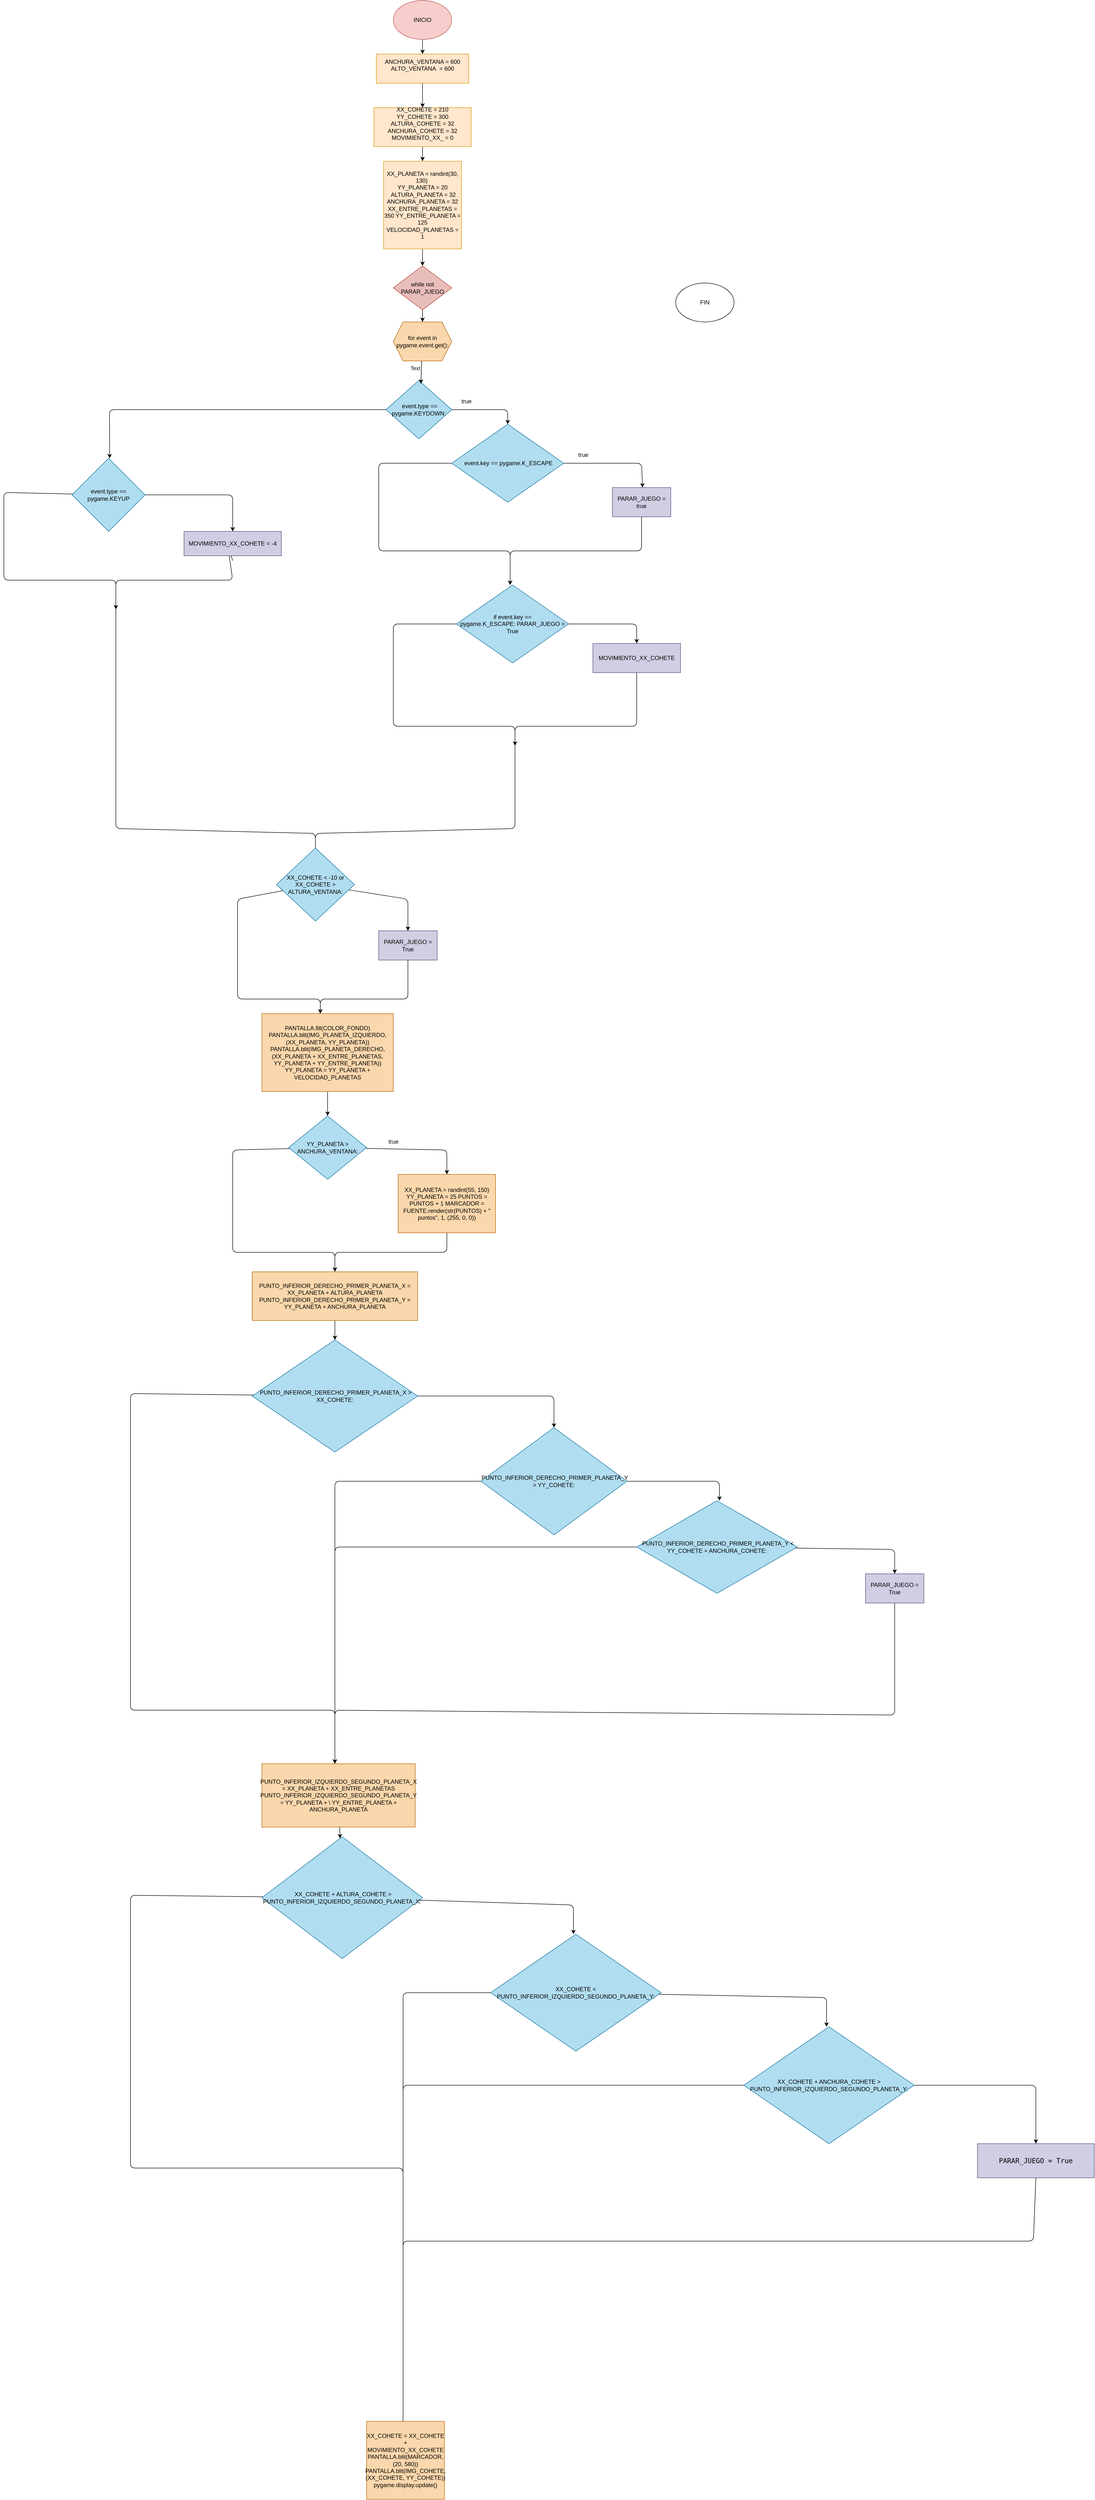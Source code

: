 <mxfile>
    <diagram id="lcEg7BpMxLv4Kq5Sm65Q" name="Página-1">
        <mxGraphModel dx="6103" dy="768" grid="1" gridSize="10" guides="1" tooltips="1" connect="1" arrows="1" fold="1" page="1" pageScale="1" pageWidth="5000" pageHeight="5000" math="0" shadow="0">
            <root>
                <mxCell id="0"/>
                <mxCell id="1" parent="0"/>
                <mxCell id="24" style="edgeStyle=none;html=1;" parent="1" source="2" edge="1">
                    <mxGeometry relative="1" as="geometry">
                        <mxPoint x="300" y="150" as="targetPoint"/>
                    </mxGeometry>
                </mxCell>
                <mxCell id="2" value="INICIO" style="ellipse;whiteSpace=wrap;html=1;fillColor=#f8cecc;strokeColor=#b85450;" parent="1" vertex="1">
                    <mxGeometry x="240" y="40" width="120" height="80" as="geometry"/>
                </mxCell>
                <mxCell id="25" style="edgeStyle=none;html=1;entryX=0.5;entryY=0;entryDx=0;entryDy=0;" parent="1" source="5" target="7" edge="1">
                    <mxGeometry relative="1" as="geometry"/>
                </mxCell>
                <mxCell id="5" value="ANCHURA_VENTANA = 600&lt;div&gt;ALTO_VENTANA&amp;nbsp; = 600&lt;/div&gt;&lt;div&gt;&lt;br&gt;&lt;/div&gt;" style="rounded=0;whiteSpace=wrap;html=1;fillColor=#ffe6cc;strokeColor=#d79b00;" parent="1" vertex="1">
                    <mxGeometry x="205" y="150" width="190" height="60" as="geometry"/>
                </mxCell>
                <mxCell id="27" style="edgeStyle=none;html=1;exitX=0.5;exitY=1;exitDx=0;exitDy=0;" parent="1" source="7" target="10" edge="1">
                    <mxGeometry relative="1" as="geometry"/>
                </mxCell>
                <mxCell id="7" value="&lt;font&gt;XX_COHETE = 210&lt;/font&gt;&lt;div&gt;&lt;font&gt;YY_COHETE = 300&lt;/font&gt;&lt;/div&gt;&lt;div&gt;&lt;font&gt;ALTURA_COHETE = 32&lt;/font&gt;&lt;/div&gt;&lt;div&gt;&lt;font&gt;ANCHURA_COHETE = 32&lt;/font&gt;&lt;/div&gt;&lt;div&gt;&lt;font&gt;MOVIMIENTO_XX_ = 0&lt;/font&gt;&lt;/div&gt;&lt;div&gt;&lt;br&gt;&lt;/div&gt;" style="rounded=0;whiteSpace=wrap;html=1;fillColor=#ffe6cc;strokeColor=#d79b00;" parent="1" vertex="1">
                    <mxGeometry x="200" y="260" width="200" height="80" as="geometry"/>
                </mxCell>
                <mxCell id="28" style="edgeStyle=none;html=1;entryX=0.5;entryY=0;entryDx=0;entryDy=0;" parent="1" source="10" target="17" edge="1">
                    <mxGeometry relative="1" as="geometry"/>
                </mxCell>
                <mxCell id="10" value="&lt;font&gt;XX_PLANETA = randint(30, 130)&amp;nbsp;&lt;/font&gt;&lt;div&gt;&lt;font&gt;YY_PLANETA = 20&lt;/font&gt;&lt;/div&gt;&lt;div&gt;&lt;span style=&quot;background-color: transparent;&quot;&gt;&lt;font&gt;&amp;nbsp;ALTURA_PLANETA = 32 ANCHURA_PLANETA = 32 XX_ENTRE_PLANETAS = 350 YY_ENTRE_PLANETA = 125 VELOCIDAD_PLANETAS = 1&lt;/font&gt;&lt;/span&gt;&lt;/div&gt;" style="whiteSpace=wrap;html=1;fillColor=#ffe6cc;strokeColor=#d79b00;" parent="1" vertex="1">
                    <mxGeometry x="220" y="370" width="160" height="180" as="geometry"/>
                </mxCell>
                <mxCell id="29" style="edgeStyle=none;html=1;" parent="1" source="17" target="19" edge="1">
                    <mxGeometry relative="1" as="geometry"/>
                </mxCell>
                <mxCell id="17" value="while not PARAR_JUEGO" style="rhombus;whiteSpace=wrap;html=1;fillColor=light-dark(#e9beba, #442724);strokeColor=#ae4132;" parent="1" vertex="1">
                    <mxGeometry x="240" y="585" width="120" height="90" as="geometry"/>
                </mxCell>
                <mxCell id="19" value="for event in pygame.event.get():" style="shape=hexagon;perimeter=hexagonPerimeter2;whiteSpace=wrap;html=1;fixedSize=1;fillColor=#fad7ac;strokeColor=#b46504;" parent="1" vertex="1">
                    <mxGeometry x="240" y="700" width="120" height="80" as="geometry"/>
                </mxCell>
                <mxCell id="35" style="edgeStyle=none;html=1;entryX=0.5;entryY=0;entryDx=0;entryDy=0;" parent="1" source="20" target="23" edge="1">
                    <mxGeometry relative="1" as="geometry">
                        <Array as="points">
                            <mxPoint x="475" y="880"/>
                        </Array>
                    </mxGeometry>
                </mxCell>
                <mxCell id="59" style="edgeStyle=none;html=1;" parent="1" source="20" edge="1">
                    <mxGeometry relative="1" as="geometry">
                        <mxPoint x="-342.857" y="980" as="targetPoint"/>
                        <Array as="points">
                            <mxPoint x="40" y="880"/>
                            <mxPoint x="-343" y="880"/>
                        </Array>
                    </mxGeometry>
                </mxCell>
                <UserObject label="&lt;p&gt;&amp;nbsp;event.type == pygame.KEYDOWN:&lt;/p&gt;&lt;p&gt;&lt;/p&gt;" link="&lt;p&gt;if event.type == pygame.KEYDOWN:&lt;/p&gt;&lt;p&gt;&lt;/p&gt;" id="20">
                    <mxCell style="rhombus;whiteSpace=wrap;html=1;fillColor=#b1ddf0;strokeColor=#10739e;" parent="1" vertex="1">
                        <mxGeometry x="225" y="820" width="135" height="120" as="geometry"/>
                    </mxCell>
                </UserObject>
                <mxCell id="37" style="edgeStyle=none;html=1;" parent="1" source="23" edge="1">
                    <mxGeometry relative="1" as="geometry">
                        <mxPoint x="752" y="1040" as="targetPoint"/>
                        <Array as="points">
                            <mxPoint x="750" y="990"/>
                        </Array>
                    </mxGeometry>
                </mxCell>
                <mxCell id="42" style="edgeStyle=none;html=1;" parent="1" source="23" edge="1">
                    <mxGeometry relative="1" as="geometry">
                        <mxPoint x="480" y="1240" as="targetPoint"/>
                        <Array as="points">
                            <mxPoint x="210" y="990"/>
                            <mxPoint x="210" y="1170"/>
                            <mxPoint x="480" y="1170"/>
                        </Array>
                    </mxGeometry>
                </mxCell>
                <UserObject label="&lt;p&gt;&lt;font&gt;&amp;nbsp;event.key == pygame.K_ESCAPE&lt;/font&gt;&lt;/p&gt;&lt;p&gt;&lt;/p&gt;" link="&lt;p&gt;if event.type == pygame.KEYDOWN:&lt;/p&gt;&lt;p&gt;&lt;/p&gt;" id="23">
                    <mxCell style="rhombus;whiteSpace=wrap;html=1;fillColor=#b1ddf0;strokeColor=#10739e;" parent="1" vertex="1">
                        <mxGeometry x="360" y="910" width="230" height="160" as="geometry"/>
                    </mxCell>
                </UserObject>
                <mxCell id="30" style="edgeStyle=none;html=1;entryX=0.53;entryY=0.058;entryDx=0;entryDy=0;entryPerimeter=0;" parent="1" source="19" target="20" edge="1">
                    <mxGeometry relative="1" as="geometry"/>
                </mxCell>
                <mxCell id="36" value="true" style="text;html=1;align=center;verticalAlign=middle;resizable=0;points=[];autosize=1;strokeColor=none;fillColor=none;" parent="1" vertex="1">
                    <mxGeometry x="370" y="848" width="40" height="30" as="geometry"/>
                </mxCell>
                <mxCell id="38" value="Text" style="edgeLabel;html=1;align=center;verticalAlign=middle;resizable=0;points=[];" parent="1" vertex="1" connectable="0">
                    <mxGeometry x="284.821" y="794.869" as="geometry"/>
                </mxCell>
                <mxCell id="56" style="edgeStyle=none;html=1;" parent="1" source="39" edge="1">
                    <mxGeometry relative="1" as="geometry">
                        <mxPoint x="490" y="1570" as="targetPoint"/>
                        <Array as="points">
                            <mxPoint x="240" y="1320"/>
                            <mxPoint x="240" y="1530"/>
                            <mxPoint x="490" y="1530"/>
                        </Array>
                    </mxGeometry>
                </mxCell>
                <mxCell id="57" style="edgeStyle=none;html=1;entryX=0.5;entryY=0;entryDx=0;entryDy=0;" parent="1" source="39" target="43" edge="1">
                    <mxGeometry relative="1" as="geometry">
                        <Array as="points">
                            <mxPoint x="740" y="1320"/>
                        </Array>
                    </mxGeometry>
                </mxCell>
                <UserObject label="&lt;p&gt;&lt;font&gt;if event.key == pygame.K_ESCAPE:&amp;nbsp;&lt;span style=&quot;background-color: transparent;&quot;&gt;PARAR_JUEGO = True&lt;/span&gt;&lt;/font&gt;&lt;/p&gt;&lt;p&gt;&lt;/p&gt;" link="&lt;p&gt;if event.type == pygame.KEYDOWN:&lt;/p&gt;&lt;p&gt;&lt;/p&gt;" id="39">
                    <mxCell style="rhombus;whiteSpace=wrap;html=1;fillColor=#b1ddf0;strokeColor=#10739e;" parent="1" vertex="1">
                        <mxGeometry x="370" y="1240" width="230" height="160" as="geometry"/>
                    </mxCell>
                </UserObject>
                <mxCell id="55" style="edgeStyle=none;html=1;" parent="1" source="40" edge="1">
                    <mxGeometry relative="1" as="geometry">
                        <mxPoint x="480" y="1240" as="targetPoint"/>
                        <Array as="points">
                            <mxPoint x="750" y="1170"/>
                            <mxPoint x="480" y="1170"/>
                        </Array>
                    </mxGeometry>
                </mxCell>
                <mxCell id="40" value="PARAR_JUEGO = true" style="rounded=0;whiteSpace=wrap;html=1;fillColor=#d0cee2;strokeColor=#56517e;" parent="1" vertex="1">
                    <mxGeometry x="690" y="1040" width="120" height="60" as="geometry"/>
                </mxCell>
                <mxCell id="41" value="true" style="text;html=1;align=center;verticalAlign=middle;resizable=0;points=[];autosize=1;strokeColor=none;fillColor=none;" parent="1" vertex="1">
                    <mxGeometry x="610" y="958" width="40" height="30" as="geometry"/>
                </mxCell>
                <mxCell id="58" style="edgeStyle=none;html=1;" parent="1" source="43" edge="1">
                    <mxGeometry relative="1" as="geometry">
                        <mxPoint x="80" y="1810" as="targetPoint"/>
                        <Array as="points">
                            <mxPoint x="740" y="1530"/>
                            <mxPoint x="490" y="1530"/>
                            <mxPoint x="490" y="1740"/>
                            <mxPoint x="80" y="1750"/>
                        </Array>
                    </mxGeometry>
                </mxCell>
                <mxCell id="43" value="MOVIMIENTO_XX_COHETE" style="rounded=0;whiteSpace=wrap;html=1;fillColor=#d0cee2;strokeColor=#56517e;" parent="1" vertex="1">
                    <mxGeometry x="650" y="1360" width="180" height="60" as="geometry"/>
                </mxCell>
                <mxCell id="63" style="edgeStyle=none;html=1;" parent="1" source="60" edge="1">
                    <mxGeometry relative="1" as="geometry">
                        <mxPoint x="-330" y="1290" as="targetPoint"/>
                        <Array as="points">
                            <mxPoint x="-560" y="1050"/>
                            <mxPoint x="-560" y="1230"/>
                            <mxPoint x="-330" y="1230"/>
                        </Array>
                    </mxGeometry>
                </mxCell>
                <mxCell id="64" style="edgeStyle=none;html=1;entryX=0.5;entryY=0;entryDx=0;entryDy=0;" parent="1" source="60" target="61" edge="1">
                    <mxGeometry relative="1" as="geometry">
                        <Array as="points">
                            <mxPoint x="-90" y="1055"/>
                        </Array>
                    </mxGeometry>
                </mxCell>
                <mxCell id="60" value="event.type == pygame.KEYUP" style="rhombus;whiteSpace=wrap;html=1;fillColor=#b1ddf0;strokeColor=#10739e;" parent="1" vertex="1">
                    <mxGeometry x="-420" y="980" width="150" height="150" as="geometry"/>
                </mxCell>
                <mxCell id="65" style="edgeStyle=none;html=1;" parent="1" edge="1">
                    <mxGeometry relative="1" as="geometry">
                        <mxPoint x="80" y="1810" as="targetPoint"/>
                        <mxPoint x="-90" y="1190" as="sourcePoint"/>
                        <Array as="points">
                            <mxPoint x="-100" y="1160"/>
                            <mxPoint x="-90" y="1230"/>
                            <mxPoint x="-330" y="1230"/>
                            <mxPoint x="-330" y="1740"/>
                            <mxPoint x="80" y="1750"/>
                        </Array>
                    </mxGeometry>
                </mxCell>
                <mxCell id="61" value="MOVIMIENTO_XX_COHETE = -4" style="rounded=0;whiteSpace=wrap;html=1;fillColor=#d0cee2;strokeColor=#56517e;" parent="1" vertex="1">
                    <mxGeometry x="-190" y="1130" width="200" height="50" as="geometry"/>
                </mxCell>
                <mxCell id="69" style="edgeStyle=none;html=1;entryX=0.5;entryY=0;entryDx=0;entryDy=0;" parent="1" source="66" target="68" edge="1">
                    <mxGeometry relative="1" as="geometry">
                        <Array as="points">
                            <mxPoint x="270" y="1885"/>
                        </Array>
                    </mxGeometry>
                </mxCell>
                <mxCell id="66" value="XX_COHETE &amp;lt; -10 or XX_COHETE &amp;gt; ALTURA_VENTANA:" style="rhombus;whiteSpace=wrap;html=1;fillColor=#b1ddf0;strokeColor=#10739e;" parent="1" vertex="1">
                    <mxGeometry y="1780" width="160" height="150" as="geometry"/>
                </mxCell>
                <mxCell id="72" style="edgeStyle=none;html=1;" parent="1" source="68" edge="1">
                    <mxGeometry relative="1" as="geometry">
                        <mxPoint x="90" y="2120" as="targetPoint"/>
                        <Array as="points">
                            <mxPoint x="270" y="2090"/>
                            <mxPoint x="90" y="2090"/>
                        </Array>
                    </mxGeometry>
                </mxCell>
                <mxCell id="68" value="PARAR_JUEGO = True" style="rounded=0;whiteSpace=wrap;html=1;fillColor=#d0cee2;strokeColor=#56517e;" parent="1" vertex="1">
                    <mxGeometry x="210" y="1950" width="120" height="60" as="geometry"/>
                </mxCell>
                <mxCell id="71" style="edgeStyle=none;html=1;" parent="1" source="66" edge="1">
                    <mxGeometry relative="1" as="geometry">
                        <mxPoint x="90" y="2120" as="targetPoint"/>
                        <mxPoint y="1885" as="sourcePoint"/>
                        <Array as="points">
                            <mxPoint x="-80" y="1885"/>
                            <mxPoint x="-80" y="2090"/>
                            <mxPoint x="90" y="2090"/>
                        </Array>
                    </mxGeometry>
                </mxCell>
                <mxCell id="74" style="edgeStyle=none;html=1;" parent="1" source="73" edge="1">
                    <mxGeometry relative="1" as="geometry">
                        <mxPoint x="105" y="2330" as="targetPoint"/>
                    </mxGeometry>
                </mxCell>
                <mxCell id="73" value="PANTALLA.fill(COLOR_FONDO) PANTALLA.blit(IMG_PLANETA_IZQUIERDO, (XX_PLANETA, YY_PLANETA)) PANTALLA.blit(IMG_PLANETA_DERECHO, (XX_PLANETA + XX_ENTRE_PLANETAS, YY_PLANETA + YY_ENTRE_PLANETA)) YY_PLANETA = YY_PLANETA + VELOCIDAD_PLANETAS" style="rounded=0;whiteSpace=wrap;html=1;fillColor=#fad7ac;strokeColor=#b46504;" parent="1" vertex="1">
                    <mxGeometry x="-30" y="2120" width="270" height="160" as="geometry"/>
                </mxCell>
                <mxCell id="79" style="edgeStyle=none;html=1;" parent="1" source="78" edge="1">
                    <mxGeometry relative="1" as="geometry">
                        <mxPoint x="350" y="2450" as="targetPoint"/>
                        <Array as="points">
                            <mxPoint x="350" y="2400"/>
                        </Array>
                    </mxGeometry>
                </mxCell>
                <mxCell id="84" style="edgeStyle=none;html=1;" parent="1" source="78" edge="1">
                    <mxGeometry relative="1" as="geometry">
                        <mxPoint x="120" y="2650" as="targetPoint"/>
                        <Array as="points">
                            <mxPoint x="-90" y="2400"/>
                            <mxPoint x="-90" y="2610"/>
                            <mxPoint x="120" y="2610"/>
                        </Array>
                    </mxGeometry>
                </mxCell>
                <mxCell id="78" value="YY_PLANETA &amp;gt; ANCHURA_VENTANA:" style="rhombus;whiteSpace=wrap;html=1;fillColor=#b1ddf0;strokeColor=#10739e;" parent="1" vertex="1">
                    <mxGeometry x="25" y="2330" width="160" height="130" as="geometry"/>
                </mxCell>
                <mxCell id="80" value="true" style="text;html=1;align=center;verticalAlign=middle;resizable=0;points=[];autosize=1;strokeColor=none;fillColor=none;" parent="1" vertex="1">
                    <mxGeometry x="220" y="2368" width="40" height="30" as="geometry"/>
                </mxCell>
                <mxCell id="85" style="edgeStyle=none;html=1;" parent="1" source="82" edge="1">
                    <mxGeometry relative="1" as="geometry">
                        <mxPoint x="120" y="2650" as="targetPoint"/>
                        <Array as="points">
                            <mxPoint x="350" y="2610"/>
                            <mxPoint x="120" y="2610"/>
                        </Array>
                    </mxGeometry>
                </mxCell>
                <mxCell id="82" value="XX_PLANETA = randint(55, 150) YY_PLANETA = 25 PUNTOS = PUNTOS + 1 MARCADOR = FUENTE.render(str(PUNTOS) + &quot; puntos&quot;, 1, (255, 0, 0))" style="rounded=0;whiteSpace=wrap;html=1;fillColor=#fad7ac;strokeColor=#b46504;" parent="1" vertex="1">
                    <mxGeometry x="250" y="2450" width="200" height="120" as="geometry"/>
                </mxCell>
                <mxCell id="88" style="edgeStyle=none;html=1;" parent="1" source="86" edge="1">
                    <mxGeometry relative="1" as="geometry">
                        <mxPoint x="120" y="2790" as="targetPoint"/>
                    </mxGeometry>
                </mxCell>
                <mxCell id="86" value="PUNTO_INFERIOR_DERECHO_PRIMER_PLANETA_X = XX_PLANETA + ALTURA_PLANETA PUNTO_INFERIOR_DERECHO_PRIMER_PLANETA_Y = YY_PLANETA + ANCHURA_PLANETA" style="rounded=0;whiteSpace=wrap;html=1;fillColor=#fad7ac;strokeColor=#b46504;" parent="1" vertex="1">
                    <mxGeometry x="-50" y="2650" width="340" height="100" as="geometry"/>
                </mxCell>
                <mxCell id="91" style="edgeStyle=none;html=1;" parent="1" source="90" edge="1">
                    <mxGeometry relative="1" as="geometry">
                        <mxPoint x="570" y="2970" as="targetPoint"/>
                        <Array as="points">
                            <mxPoint x="430" y="2905"/>
                            <mxPoint x="570" y="2905"/>
                        </Array>
                    </mxGeometry>
                </mxCell>
                <mxCell id="99" style="edgeStyle=none;html=1;" parent="1" source="90" edge="1">
                    <mxGeometry relative="1" as="geometry">
                        <mxPoint x="120" y="3668" as="targetPoint"/>
                        <Array as="points">
                            <mxPoint x="-300" y="2900"/>
                            <mxPoint x="-300" y="3550"/>
                            <mxPoint x="120" y="3550"/>
                        </Array>
                    </mxGeometry>
                </mxCell>
                <mxCell id="90" value="&amp;nbsp;PUNTO_INFERIOR_DERECHO_PRIMER_PLANETA_X &amp;gt; XX_COHETE:" style="rhombus;whiteSpace=wrap;html=1;fillColor=#b1ddf0;strokeColor=#10739e;" parent="1" vertex="1">
                    <mxGeometry x="-50" y="2790" width="340" height="230" as="geometry"/>
                </mxCell>
                <mxCell id="93" style="edgeStyle=none;html=1;" parent="1" source="92" edge="1">
                    <mxGeometry relative="1" as="geometry">
                        <mxPoint x="910" y="3120" as="targetPoint"/>
                        <Array as="points">
                            <mxPoint x="910" y="3080"/>
                        </Array>
                    </mxGeometry>
                </mxCell>
                <mxCell id="100" style="edgeStyle=none;html=1;" parent="1" source="92" edge="1">
                    <mxGeometry relative="1" as="geometry">
                        <mxPoint x="120" y="3660" as="targetPoint"/>
                        <Array as="points">
                            <mxPoint x="120" y="3080"/>
                            <mxPoint x="120" y="3570"/>
                        </Array>
                    </mxGeometry>
                </mxCell>
                <mxCell id="92" value="&amp;nbsp;PUNTO_INFERIOR_DERECHO_PRIMER_PLANETA_Y &amp;gt; YY_COHETE:" style="rhombus;whiteSpace=wrap;html=1;fillColor=#b1ddf0;strokeColor=#10739e;" parent="1" vertex="1">
                    <mxGeometry x="420" y="2970" width="300" height="220" as="geometry"/>
                </mxCell>
                <mxCell id="96" style="edgeStyle=none;html=1;" parent="1" source="95" edge="1">
                    <mxGeometry relative="1" as="geometry">
                        <mxPoint x="1270" y="3270" as="targetPoint"/>
                        <Array as="points">
                            <mxPoint x="1270" y="3220"/>
                        </Array>
                    </mxGeometry>
                </mxCell>
                <mxCell id="101" style="edgeStyle=none;html=1;" parent="1" source="95" edge="1">
                    <mxGeometry relative="1" as="geometry">
                        <mxPoint x="120" y="3660" as="targetPoint"/>
                        <Array as="points">
                            <mxPoint x="120" y="3215"/>
                        </Array>
                    </mxGeometry>
                </mxCell>
                <mxCell id="95" value="&amp;nbsp;PUNTO_INFERIOR_DERECHO_PRIMER_PLANETA_Y &amp;lt; YY_COHETE + ANCHURA_COHETE:" style="rhombus;whiteSpace=wrap;html=1;fillColor=#b1ddf0;strokeColor=#10739e;" parent="1" vertex="1">
                    <mxGeometry x="740" y="3120" width="330" height="190" as="geometry"/>
                </mxCell>
                <mxCell id="102" style="edgeStyle=none;html=1;" parent="1" source="98" edge="1">
                    <mxGeometry relative="1" as="geometry">
                        <mxPoint x="120" y="3660" as="targetPoint"/>
                        <Array as="points">
                            <mxPoint x="1270" y="3560"/>
                            <mxPoint x="120" y="3550"/>
                            <mxPoint x="120" y="3570"/>
                        </Array>
                    </mxGeometry>
                </mxCell>
                <mxCell id="98" value="PARAR_JUEGO = True" style="rounded=0;whiteSpace=wrap;html=1;fillColor=#d0cee2;strokeColor=#56517e;" parent="1" vertex="1">
                    <mxGeometry x="1210" y="3270" width="120" height="60" as="geometry"/>
                </mxCell>
                <mxCell id="105" style="edgeStyle=none;html=1;" parent="1" source="103" target="106" edge="1">
                    <mxGeometry relative="1" as="geometry">
                        <mxPoint x="127.5" y="3880" as="targetPoint"/>
                    </mxGeometry>
                </mxCell>
                <mxCell id="103" value="PUNTO_INFERIOR_IZQUIERDO_SEGUNDO_PLANETA_X = XX_PLANETA + XX_ENTRE_PLANETAS PUNTO_INFERIOR_IZQUIERDO_SEGUNDO_PLANETA_Y = YY_PLANETA + \ YY_ENTRE_PLANETA + ANCHURA_PLANETA" style="rounded=0;whiteSpace=wrap;html=1;fillColor=#fad7ac;strokeColor=#b46504;" parent="1" vertex="1">
                    <mxGeometry x="-30" y="3660" width="315" height="130" as="geometry"/>
                </mxCell>
                <mxCell id="107" style="edgeStyle=none;html=1;" parent="1" source="106" edge="1">
                    <mxGeometry relative="1" as="geometry">
                        <mxPoint x="610" y="4010" as="targetPoint"/>
                        <Array as="points">
                            <mxPoint x="610" y="3950"/>
                        </Array>
                    </mxGeometry>
                </mxCell>
                <mxCell id="116" style="edgeStyle=none;html=1;" parent="1" source="106" edge="1">
                    <mxGeometry relative="1" as="geometry">
                        <mxPoint x="260" y="5020" as="targetPoint"/>
                        <Array as="points">
                            <mxPoint x="-300" y="3930"/>
                            <mxPoint x="-300" y="4490"/>
                            <mxPoint x="260" y="4490"/>
                        </Array>
                    </mxGeometry>
                </mxCell>
                <mxCell id="106" value="&amp;nbsp;XX_COHETE + ALTURA_COHETE &amp;gt; PUNTO_INFERIOR_IZQUIERDO_SEGUNDO_PLANETA_X:" style="rhombus;whiteSpace=wrap;html=1;fillColor=#b1ddf0;strokeColor=#10739e;" parent="1" vertex="1">
                    <mxGeometry x="-30" y="3810" width="330" height="250" as="geometry"/>
                </mxCell>
                <mxCell id="109" style="edgeStyle=none;html=1;" parent="1" source="108" edge="1">
                    <mxGeometry relative="1" as="geometry">
                        <mxPoint x="1130" y="4200" as="targetPoint"/>
                        <Array as="points">
                            <mxPoint x="1130" y="4140"/>
                        </Array>
                    </mxGeometry>
                </mxCell>
                <mxCell id="118" style="edgeStyle=none;html=1;" parent="1" source="108" edge="1">
                    <mxGeometry relative="1" as="geometry">
                        <mxPoint x="260" y="5020" as="targetPoint"/>
                        <Array as="points">
                            <mxPoint x="260" y="4130"/>
                        </Array>
                    </mxGeometry>
                </mxCell>
                <mxCell id="108" value="XX_COHETE &amp;lt; PUNTO_INFERIOR_IZQUIERDO_SEGUNDO_PLANETA_Y:" style="rhombus;whiteSpace=wrap;html=1;fillColor=#b1ddf0;strokeColor=#10739e;" parent="1" vertex="1">
                    <mxGeometry x="440" y="4010" width="350" height="240" as="geometry"/>
                </mxCell>
                <mxCell id="112" style="edgeStyle=none;html=1;" parent="1" source="111" edge="1">
                    <mxGeometry relative="1" as="geometry">
                        <mxPoint x="1560" y="4440" as="targetPoint"/>
                        <Array as="points">
                            <mxPoint x="1560" y="4320"/>
                        </Array>
                    </mxGeometry>
                </mxCell>
                <mxCell id="117" style="edgeStyle=none;html=1;" parent="1" source="111" edge="1">
                    <mxGeometry relative="1" as="geometry">
                        <mxPoint x="260" y="5020" as="targetPoint"/>
                        <Array as="points">
                            <mxPoint x="260" y="4320"/>
                        </Array>
                    </mxGeometry>
                </mxCell>
                <mxCell id="111" value="XX_COHETE + ANCHURA_COHETE &amp;gt; PUNTO_INFERIOR_IZQUIERDO_SEGUNDO_PLANETA_Y:" style="rhombus;whiteSpace=wrap;html=1;fillColor=#b1ddf0;strokeColor=#10739e;" parent="1" vertex="1">
                    <mxGeometry x="960" y="4200" width="350" height="240" as="geometry"/>
                </mxCell>
                <mxCell id="115" style="edgeStyle=none;html=1;exitX=0.5;exitY=1;exitDx=0;exitDy=0;" parent="1" source="114" edge="1">
                    <mxGeometry relative="1" as="geometry">
                        <mxPoint x="260" y="5020" as="targetPoint"/>
                        <mxPoint x="1555" y="4590" as="sourcePoint"/>
                        <Array as="points">
                            <mxPoint x="1555" y="4640"/>
                            <mxPoint x="740" y="4640"/>
                            <mxPoint x="260" y="4640"/>
                        </Array>
                    </mxGeometry>
                </mxCell>
                <mxCell id="114" value="&lt;font face=&quot;Droid Sans Mono, monospace, monospace&quot; color=&quot;#000000&quot;&gt;&lt;span style=&quot;font-size: 14px; white-space: pre;&quot;&gt;PARAR_JUEGO = True&lt;/span&gt;&lt;/font&gt;" style="rounded=0;whiteSpace=wrap;html=1;fillColor=#d0cee2;strokeColor=#56517e;" parent="1" vertex="1">
                    <mxGeometry x="1440" y="4440" width="240" height="70" as="geometry"/>
                </mxCell>
                <mxCell id="119" value="XX_COHETE = XX_COHETE + MOVIMIENTO_XX_COHETE PANTALLA.blit(MARCADOR, (20, 580)) PANTALLA.blit(IMG_COHETE, (XX_COHETE, YY_COHETE)) pygame.display.update()" style="whiteSpace=wrap;html=1;aspect=fixed;fillColor=#fad7ac;strokeColor=#b46504;" parent="1" vertex="1">
                    <mxGeometry x="185" y="5010" width="160" height="160" as="geometry"/>
                </mxCell>
                <mxCell id="128" value="FIN" style="ellipse;whiteSpace=wrap;html=1;" parent="1" vertex="1">
                    <mxGeometry x="820" y="620" width="120" height="80" as="geometry"/>
                </mxCell>
            </root>
        </mxGraphModel>
    </diagram>
</mxfile>